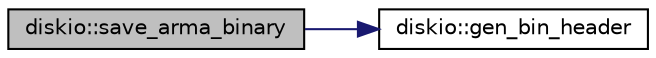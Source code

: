 digraph "diskio::save_arma_binary"
{
  edge [fontname="Helvetica",fontsize="10",labelfontname="Helvetica",labelfontsize="10"];
  node [fontname="Helvetica",fontsize="10",shape=record];
  rankdir="LR";
  Node1 [label="diskio::save_arma_binary",height=0.2,width=0.4,color="black", fillcolor="grey75", style="filled" fontcolor="black"];
  Node1 -> Node2 [color="midnightblue",fontsize="10",style="solid",fontname="Helvetica"];
  Node2 [label="diskio::gen_bin_header",height=0.2,width=0.4,color="black", fillcolor="white", style="filled",URL="$group__diskio.html#ga53d1a9e66f02651d45ce201d4d522b4d"];
}
